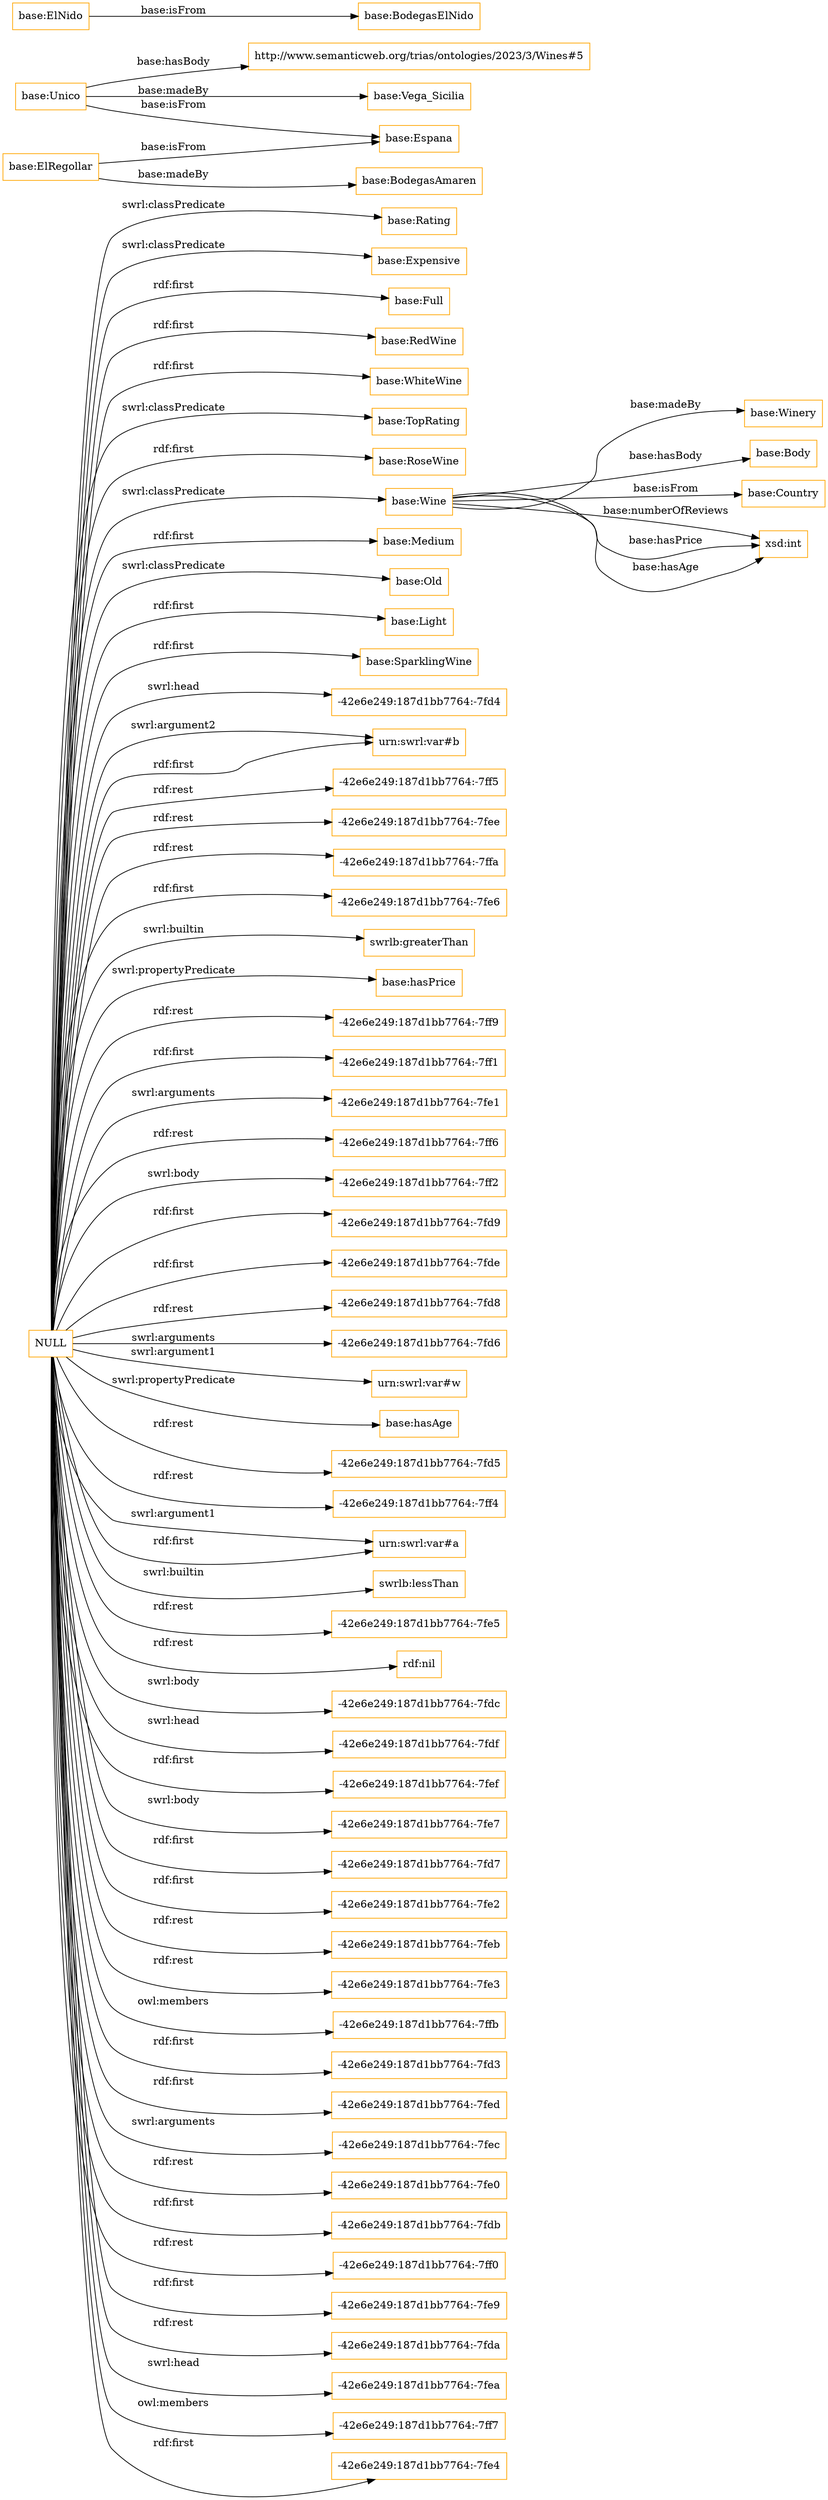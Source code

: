 digraph ar2dtool_diagram { 
rankdir=LR;
size="1501"
node [shape = rectangle, color="orange"]; "base:Rating" "base:Expensive" "base:Full" "base:RedWine" "base:Winery" "base:WhiteWine" "base:TopRating" "base:RoseWine" "base:Wine" "base:Medium" "base:Old" "base:Body" "base:Light" "base:Country" "base:SparklingWine" ; /*classes style*/
	"base:Unico" -> "base:Vega_Sicilia" [ label = "base:madeBy" ];
	"base:Unico" -> "base:Espana" [ label = "base:isFrom" ];
	"base:Unico" -> "http://www.semanticweb.org/trias/ontologies/2023/3/Wines#5" [ label = "base:hasBody" ];
	"base:ElNido" -> "base:BodegasElNido" [ label = "base:isFrom" ];
	"NULL" -> "-42e6e249:187d1bb7764:-7fd4" [ label = "swrl:head" ];
	"NULL" -> "urn:swrl:var#b" [ label = "swrl:argument2" ];
	"NULL" -> "-42e6e249:187d1bb7764:-7ff5" [ label = "rdf:rest" ];
	"NULL" -> "base:Old" [ label = "swrl:classPredicate" ];
	"NULL" -> "-42e6e249:187d1bb7764:-7fee" [ label = "rdf:rest" ];
	"NULL" -> "base:TopRating" [ label = "swrl:classPredicate" ];
	"NULL" -> "-42e6e249:187d1bb7764:-7ffa" [ label = "rdf:rest" ];
	"NULL" -> "-42e6e249:187d1bb7764:-7fe6" [ label = "rdf:first" ];
	"NULL" -> "swrlb:greaterThan" [ label = "swrl:builtin" ];
	"NULL" -> "base:Expensive" [ label = "swrl:classPredicate" ];
	"NULL" -> "base:hasPrice" [ label = "swrl:propertyPredicate" ];
	"NULL" -> "-42e6e249:187d1bb7764:-7ff9" [ label = "rdf:rest" ];
	"NULL" -> "base:Rating" [ label = "swrl:classPredicate" ];
	"NULL" -> "-42e6e249:187d1bb7764:-7ff1" [ label = "rdf:first" ];
	"NULL" -> "-42e6e249:187d1bb7764:-7fe1" [ label = "swrl:arguments" ];
	"NULL" -> "-42e6e249:187d1bb7764:-7ff6" [ label = "rdf:rest" ];
	"NULL" -> "-42e6e249:187d1bb7764:-7ff2" [ label = "swrl:body" ];
	"NULL" -> "base:RoseWine" [ label = "rdf:first" ];
	"NULL" -> "-42e6e249:187d1bb7764:-7fd9" [ label = "rdf:first" ];
	"NULL" -> "-42e6e249:187d1bb7764:-7fde" [ label = "rdf:first" ];
	"NULL" -> "-42e6e249:187d1bb7764:-7fd8" [ label = "rdf:rest" ];
	"NULL" -> "base:Light" [ label = "rdf:first" ];
	"NULL" -> "-42e6e249:187d1bb7764:-7fd6" [ label = "swrl:arguments" ];
	"NULL" -> "urn:swrl:var#w" [ label = "swrl:argument1" ];
	"NULL" -> "base:hasAge" [ label = "swrl:propertyPredicate" ];
	"NULL" -> "-42e6e249:187d1bb7764:-7fd5" [ label = "rdf:rest" ];
	"NULL" -> "-42e6e249:187d1bb7764:-7ff4" [ label = "rdf:rest" ];
	"NULL" -> "urn:swrl:var#a" [ label = "swrl:argument1" ];
	"NULL" -> "swrlb:lessThan" [ label = "swrl:builtin" ];
	"NULL" -> "base:Wine" [ label = "swrl:classPredicate" ];
	"NULL" -> "-42e6e249:187d1bb7764:-7fe5" [ label = "rdf:rest" ];
	"NULL" -> "base:Full" [ label = "rdf:first" ];
	"NULL" -> "rdf:nil" [ label = "rdf:rest" ];
	"NULL" -> "-42e6e249:187d1bb7764:-7fdc" [ label = "swrl:body" ];
	"NULL" -> "-42e6e249:187d1bb7764:-7fdf" [ label = "swrl:head" ];
	"NULL" -> "-42e6e249:187d1bb7764:-7fef" [ label = "rdf:first" ];
	"NULL" -> "-42e6e249:187d1bb7764:-7fe7" [ label = "swrl:body" ];
	"NULL" -> "-42e6e249:187d1bb7764:-7fd7" [ label = "rdf:first" ];
	"NULL" -> "-42e6e249:187d1bb7764:-7fe2" [ label = "rdf:first" ];
	"NULL" -> "-42e6e249:187d1bb7764:-7feb" [ label = "rdf:rest" ];
	"NULL" -> "-42e6e249:187d1bb7764:-7fe3" [ label = "rdf:rest" ];
	"NULL" -> "-42e6e249:187d1bb7764:-7ffb" [ label = "owl:members" ];
	"NULL" -> "-42e6e249:187d1bb7764:-7fd3" [ label = "rdf:first" ];
	"NULL" -> "-42e6e249:187d1bb7764:-7fed" [ label = "rdf:first" ];
	"NULL" -> "-42e6e249:187d1bb7764:-7fec" [ label = "swrl:arguments" ];
	"NULL" -> "-42e6e249:187d1bb7764:-7fe0" [ label = "rdf:rest" ];
	"NULL" -> "-42e6e249:187d1bb7764:-7fdb" [ label = "rdf:first" ];
	"NULL" -> "base:RedWine" [ label = "rdf:first" ];
	"NULL" -> "-42e6e249:187d1bb7764:-7ff0" [ label = "rdf:rest" ];
	"NULL" -> "urn:swrl:var#a" [ label = "rdf:first" ];
	"NULL" -> "base:Medium" [ label = "rdf:first" ];
	"NULL" -> "urn:swrl:var#b" [ label = "rdf:first" ];
	"NULL" -> "-42e6e249:187d1bb7764:-7fe9" [ label = "rdf:first" ];
	"NULL" -> "base:SparklingWine" [ label = "rdf:first" ];
	"NULL" -> "base:WhiteWine" [ label = "rdf:first" ];
	"NULL" -> "-42e6e249:187d1bb7764:-7fda" [ label = "rdf:rest" ];
	"NULL" -> "-42e6e249:187d1bb7764:-7fea" [ label = "swrl:head" ];
	"NULL" -> "-42e6e249:187d1bb7764:-7ff7" [ label = "owl:members" ];
	"NULL" -> "-42e6e249:187d1bb7764:-7fe4" [ label = "rdf:first" ];
	"base:ElRegollar" -> "base:BodegasAmaren" [ label = "base:madeBy" ];
	"base:ElRegollar" -> "base:Espana" [ label = "base:isFrom" ];
	"base:Wine" -> "xsd:int" [ label = "base:numberOfReviews" ];
	"base:Wine" -> "base:Winery" [ label = "base:madeBy" ];
	"base:Wine" -> "xsd:int" [ label = "base:hasPrice" ];
	"base:Wine" -> "base:Body" [ label = "base:hasBody" ];
	"base:Wine" -> "base:Country" [ label = "base:isFrom" ];
	"base:Wine" -> "xsd:int" [ label = "base:hasAge" ];

}
